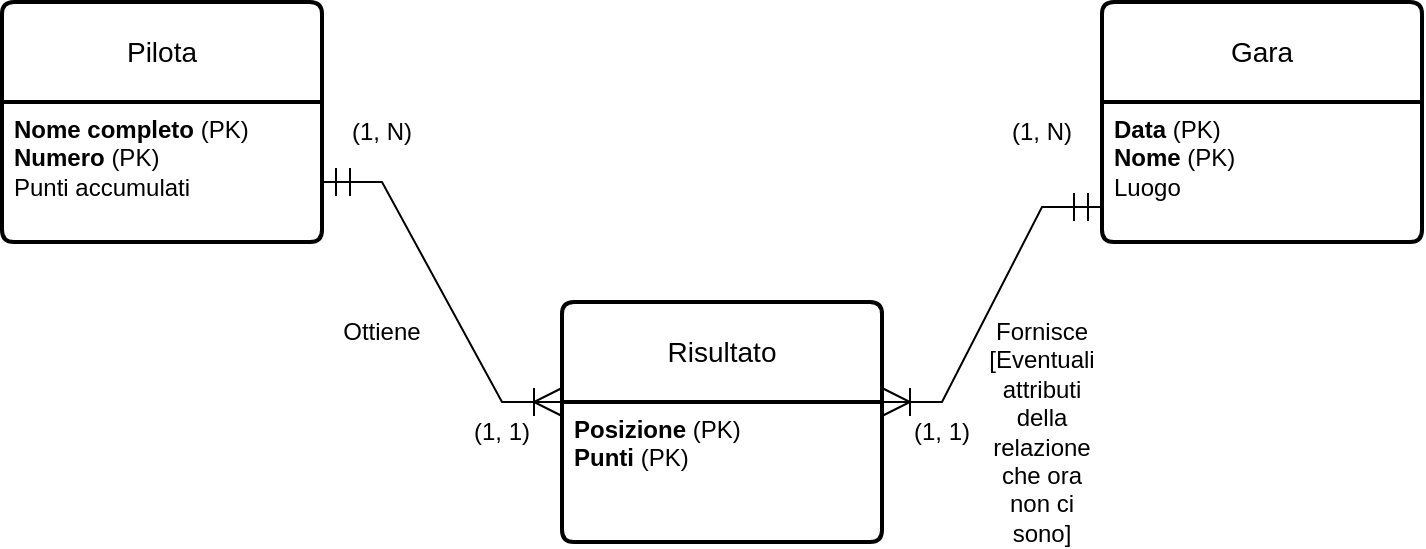 <mxfile version="24.7.17">
  <diagram name="Pagina-1" id="GKIL3voiMtimVZ5v6aMD">
    <mxGraphModel dx="1036" dy="614" grid="1" gridSize="10" guides="1" tooltips="1" connect="1" arrows="1" fold="1" page="1" pageScale="1" pageWidth="827" pageHeight="1169" math="0" shadow="0">
      <root>
        <mxCell id="0" />
        <mxCell id="1" parent="0" />
        <mxCell id="6fnHU105iOknslOjneVP-1" value="Pilota" style="swimlane;childLayout=stackLayout;horizontal=1;startSize=50;horizontalStack=0;rounded=1;fontSize=14;fontStyle=0;strokeWidth=2;resizeParent=0;resizeLast=1;shadow=0;dashed=0;align=center;arcSize=4;whiteSpace=wrap;html=1;" parent="1" vertex="1">
          <mxGeometry x="40" y="80" width="160" height="120" as="geometry" />
        </mxCell>
        <mxCell id="6fnHU105iOknslOjneVP-2" value="&lt;b&gt;Nome completo &lt;/b&gt;(PK)&lt;div&gt;&lt;b&gt;Numero&amp;nbsp;&lt;/b&gt;(PK)&lt;br&gt;&lt;/div&gt;&lt;div&gt;Punti accumulati&lt;/div&gt;" style="align=left;strokeColor=none;fillColor=none;spacingLeft=4;fontSize=12;verticalAlign=top;resizable=0;rotatable=0;part=1;html=1;" parent="6fnHU105iOknslOjneVP-1" vertex="1">
          <mxGeometry y="50" width="160" height="70" as="geometry" />
        </mxCell>
        <mxCell id="6fnHU105iOknslOjneVP-3" value="Gara" style="swimlane;childLayout=stackLayout;horizontal=1;startSize=50;horizontalStack=0;rounded=1;fontSize=14;fontStyle=0;strokeWidth=2;resizeParent=0;resizeLast=1;shadow=0;dashed=0;align=center;arcSize=4;whiteSpace=wrap;html=1;" parent="1" vertex="1">
          <mxGeometry x="590" y="80" width="160" height="120" as="geometry" />
        </mxCell>
        <mxCell id="6fnHU105iOknslOjneVP-4" value="&lt;b&gt;Data&lt;/b&gt;&amp;nbsp;(PK)&lt;div&gt;&lt;b&gt;Nome&lt;/b&gt; (PK)&lt;br&gt;&lt;/div&gt;&lt;div&gt;Luogo&lt;/div&gt;&lt;div&gt;&lt;br&gt;&lt;/div&gt;" style="align=left;strokeColor=none;fillColor=none;spacingLeft=4;fontSize=12;verticalAlign=top;resizable=0;rotatable=0;part=1;html=1;" parent="6fnHU105iOknslOjneVP-3" vertex="1">
          <mxGeometry y="50" width="160" height="70" as="geometry" />
        </mxCell>
        <mxCell id="6fnHU105iOknslOjneVP-7" value="Risultato" style="swimlane;childLayout=stackLayout;horizontal=1;startSize=50;horizontalStack=0;rounded=1;fontSize=14;fontStyle=0;strokeWidth=2;resizeParent=0;resizeLast=1;shadow=0;dashed=0;align=center;arcSize=4;whiteSpace=wrap;html=1;" parent="1" vertex="1">
          <mxGeometry x="320" y="230" width="160" height="120" as="geometry" />
        </mxCell>
        <mxCell id="6fnHU105iOknslOjneVP-8" value="&lt;b&gt;Posizione&lt;/b&gt;&amp;nbsp;(PK)&lt;div&gt;&lt;b&gt;Punti&lt;/b&gt;&amp;nbsp;(PK)&lt;br&gt;&lt;/div&gt;" style="align=left;strokeColor=none;fillColor=none;spacingLeft=4;fontSize=12;verticalAlign=top;resizable=0;rotatable=0;part=1;html=1;" parent="6fnHU105iOknslOjneVP-7" vertex="1">
          <mxGeometry y="50" width="160" height="70" as="geometry" />
        </mxCell>
        <mxCell id="6fnHU105iOknslOjneVP-10" value="" style="edgeStyle=entityRelationEdgeStyle;fontSize=12;html=1;endArrow=ERoneToMany;rounded=0;entryX=0;entryY=0;entryDx=0;entryDy=0;endSize=12;startSize=12;startArrow=ERmandOne;startFill=0;" parent="1" target="6fnHU105iOknslOjneVP-8" edge="1">
          <mxGeometry width="100" height="100" relative="1" as="geometry">
            <mxPoint x="200" y="170" as="sourcePoint" />
            <mxPoint x="330.0" y="170" as="targetPoint" />
            <Array as="points">
              <mxPoint x="195.76" y="132.31" />
              <mxPoint x="220" y="120" />
              <mxPoint x="235.76" y="162.31" />
              <mxPoint x="215.76" y="172.31" />
            </Array>
          </mxGeometry>
        </mxCell>
        <mxCell id="6fnHU105iOknslOjneVP-13" value="" style="edgeStyle=entityRelationEdgeStyle;fontSize=12;html=1;endArrow=ERmandOne;rounded=0;endFill=0;entryX=0;entryY=0.75;entryDx=0;entryDy=0;endSize=12;startSize=12;startArrow=ERoneToMany;startFill=0;" parent="1" target="6fnHU105iOknslOjneVP-4" edge="1">
          <mxGeometry width="100" height="100" relative="1" as="geometry">
            <mxPoint x="480" y="280" as="sourcePoint" />
            <mxPoint x="560" y="180" as="targetPoint" />
            <Array as="points">
              <mxPoint x="500" y="290" />
              <mxPoint x="460" y="220" />
            </Array>
          </mxGeometry>
        </mxCell>
        <mxCell id="6fnHU105iOknslOjneVP-14" value="Ottiene" style="text;html=1;align=center;verticalAlign=middle;whiteSpace=wrap;rounded=0;" parent="1" vertex="1">
          <mxGeometry x="200" y="230" width="60" height="30" as="geometry" />
        </mxCell>
        <mxCell id="6fnHU105iOknslOjneVP-15" value="Fornisce&lt;div&gt;[Eventuali attributi della relazione che ora non ci sono]&lt;/div&gt;" style="text;html=1;align=center;verticalAlign=middle;whiteSpace=wrap;rounded=0;" parent="1" vertex="1">
          <mxGeometry x="530" y="280" width="60" height="30" as="geometry" />
        </mxCell>
        <mxCell id="zuUkROlKsVGUTsZGiewd-1" value="(1, N)" style="text;html=1;align=center;verticalAlign=middle;whiteSpace=wrap;rounded=0;" vertex="1" parent="1">
          <mxGeometry x="200" y="130" width="60" height="30" as="geometry" />
        </mxCell>
        <mxCell id="zuUkROlKsVGUTsZGiewd-2" value="(1, 1)" style="text;html=1;align=center;verticalAlign=middle;whiteSpace=wrap;rounded=0;" vertex="1" parent="1">
          <mxGeometry x="260" y="280" width="60" height="30" as="geometry" />
        </mxCell>
        <mxCell id="zuUkROlKsVGUTsZGiewd-3" value="(1, 1)" style="text;html=1;align=center;verticalAlign=middle;whiteSpace=wrap;rounded=0;" vertex="1" parent="1">
          <mxGeometry x="480" y="280" width="60" height="30" as="geometry" />
        </mxCell>
        <mxCell id="zuUkROlKsVGUTsZGiewd-4" value="(1, N)" style="text;html=1;align=center;verticalAlign=middle;whiteSpace=wrap;rounded=0;" vertex="1" parent="1">
          <mxGeometry x="530" y="130" width="60" height="30" as="geometry" />
        </mxCell>
      </root>
    </mxGraphModel>
  </diagram>
</mxfile>
